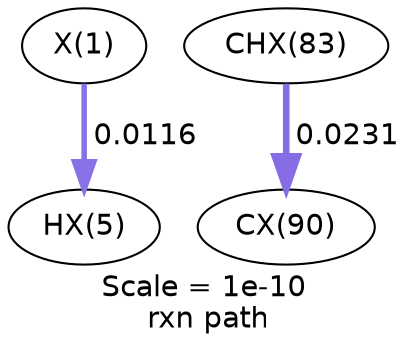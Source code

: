digraph reaction_paths {
center=1;
s9 -> s10[fontname="Helvetica", style="setlinewidth(2.63)", arrowsize=1.32, color="0.7, 0.512, 0.9"
, label=" 0.0116"];
s22 -> s27[fontname="Helvetica", style="setlinewidth(3.16)", arrowsize=1.58, color="0.7, 0.523, 0.9"
, label=" 0.0231"];
s9 [ fontname="Helvetica", label="X(1)"];
s10 [ fontname="Helvetica", label="HX(5)"];
s22 [ fontname="Helvetica", label="CHX(83)"];
s27 [ fontname="Helvetica", label="CX(90)"];
 label = "Scale = 1e-10\l rxn path";
 fontname = "Helvetica";
}
